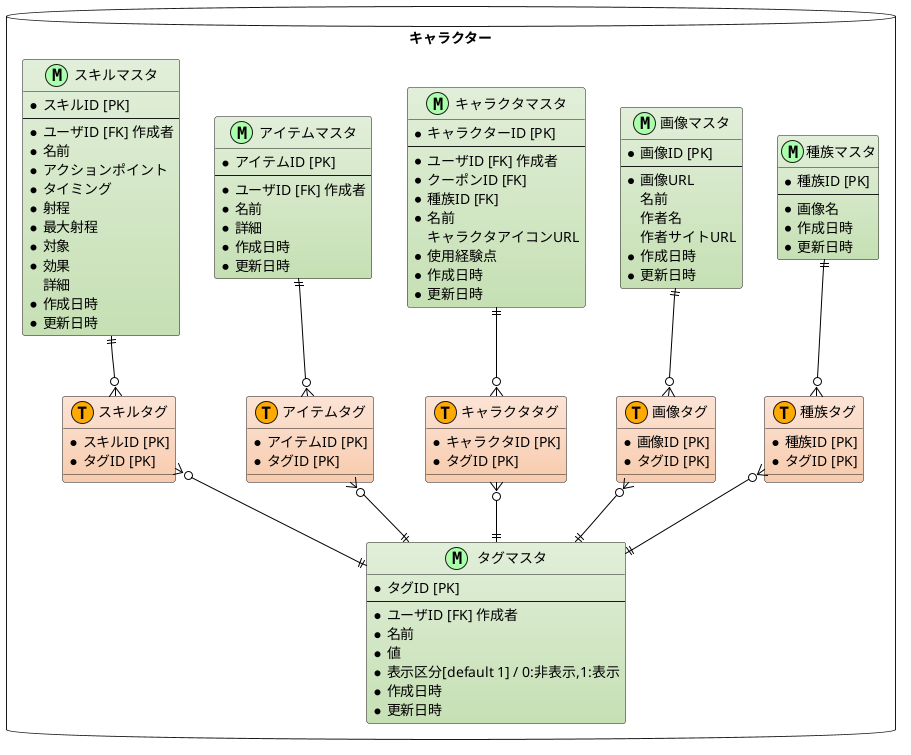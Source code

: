 @startuml
/'
  図の中で目立たせたいエンティティに着色するための
  色の名前（定数）を定義します。
'/
!define MAIN_ENTITY #E2EFDA-C6E0B4
!define MAIN_ENTITY_2 #FCE4D6-F8CBAD

/' 他の色も、用途が分りやすいように名前をつけます。 '/
!define METAL #F2F2F2-D9D9D9
!define MASTER_MARK_COLOR AAFFAA
!define TRANSACTION_MARK_COLOR FFAA00

/'
  デフォルトのスタイルを設定します。
  この場合の指定は class です。entity ではエラーになります。
'/
skinparam class {
    BackgroundColor METAL
    BcharactersColor Black
    ArrowColor Black
}

    /'
      マスターテーブルを M、トランザクションを T などと安直にしていますが、
      チーム内でルールを決めればなんでも良いと思います。交差テーブルは "I" とか。
      角丸四角形が描けない代替です。
     '/

package "キャラクター" as character <<Database>> {
    entity "種族マスタ" as race <<M,MASTER_MARK_COLOR>> MAIN_ENTITY {
        * 種族ID [PK]
        --
        * 画像名
        * 作成日時
        * 更新日時
    }

    entity "画像マスタ" as images <<M,MASTER_MARK_COLOR>> MAIN_ENTITY {
        * 画像ID [PK]
        --
        * 画像URL
        名前
        作者名
        作者サイトURL
        * 作成日時
        * 更新日時
    }

    entity "キャラクタマスタ" as characters <<M,MASTER_MARK_COLOR>> MAIN_ENTITY {
        * キャラクターID [PK]
        --
        * ユーザID [FK] 作成者
        * クーポンID [FK]
        * 種族ID [FK]
        * 名前
        キャラクタアイコンURL
        * 使用経験点
        * 作成日時
        * 更新日時
    }

    entity "タグマスタ" as tags <<M,MASTER_MARK_COLOR>> MAIN_ENTITY {
        * タグID [PK]
        --
        * ユーザID [FK] 作成者
        * 名前
        * 値
        * 表示区分[default 1] / 0:非表示,1:表示
        * 作成日時
        * 更新日時
    }

    entity "アイテムマスタ" as items <<M,MASTER_MARK_COLOR>> MAIN_ENTITY {
        * アイテムID [PK]
        --
        * ユーザID [FK] 作成者
        * 名前
        * 詳細
        * 作成日時
        * 更新日時
    }
    entity "スキルマスタ" as skills <<M,MASTER_MARK_COLOR>> MAIN_ENTITY {
        * スキルID [PK]
        --
        * ユーザID [FK] 作成者
        * 名前
        * アクションポイント
        * タイミング
        * 射程
        * 最大射程
        * 対象
        * 効果
        詳細
        * 作成日時
        * 更新日時
    }


    entity "種族タグ" as race_tags <<T,TRANSACTION_MARK_COLOR>> MAIN_ENTITY_2 {
        * 種族ID [PK]
        * タグID [PK]
    }
    entity "画像タグ" as images_tags <<T,TRANSACTION_MARK_COLOR>> MAIN_ENTITY_2 {
        * 画像ID [PK]
        * タグID [PK]
    }
    entity "スキルタグ" as skills_tags <<T,TRANSACTION_MARK_COLOR>> MAIN_ENTITY_2 {
        * スキルID [PK]
        * タグID [PK]
    }
    entity "アイテムタグ" as items_tags <<T,TRANSACTION_MARK_COLOR>> MAIN_ENTITY_2 {
        * アイテムID [PK]
        * タグID [PK]
    }
    entity "キャラクタタグ" as characters_tags <<T,TRANSACTION_MARK_COLOR>> MAIN_ENTITY_2 {
        * キャラクタID [PK]
        * タグID [PK]
    }
}

tags ||-up-o{ skills_tags
tags ||-up-o{ items_tags
tags ||-up-o{ characters_tags
tags ||-up-o{ race_tags
tags ||-up-o{ images_tags

skills ||--o{ skills_tags
items ||--o{ items_tags
characters ||--o{ characters_tags
race ||--o{ race_tags
images ||--o{ images_tags

@enduml